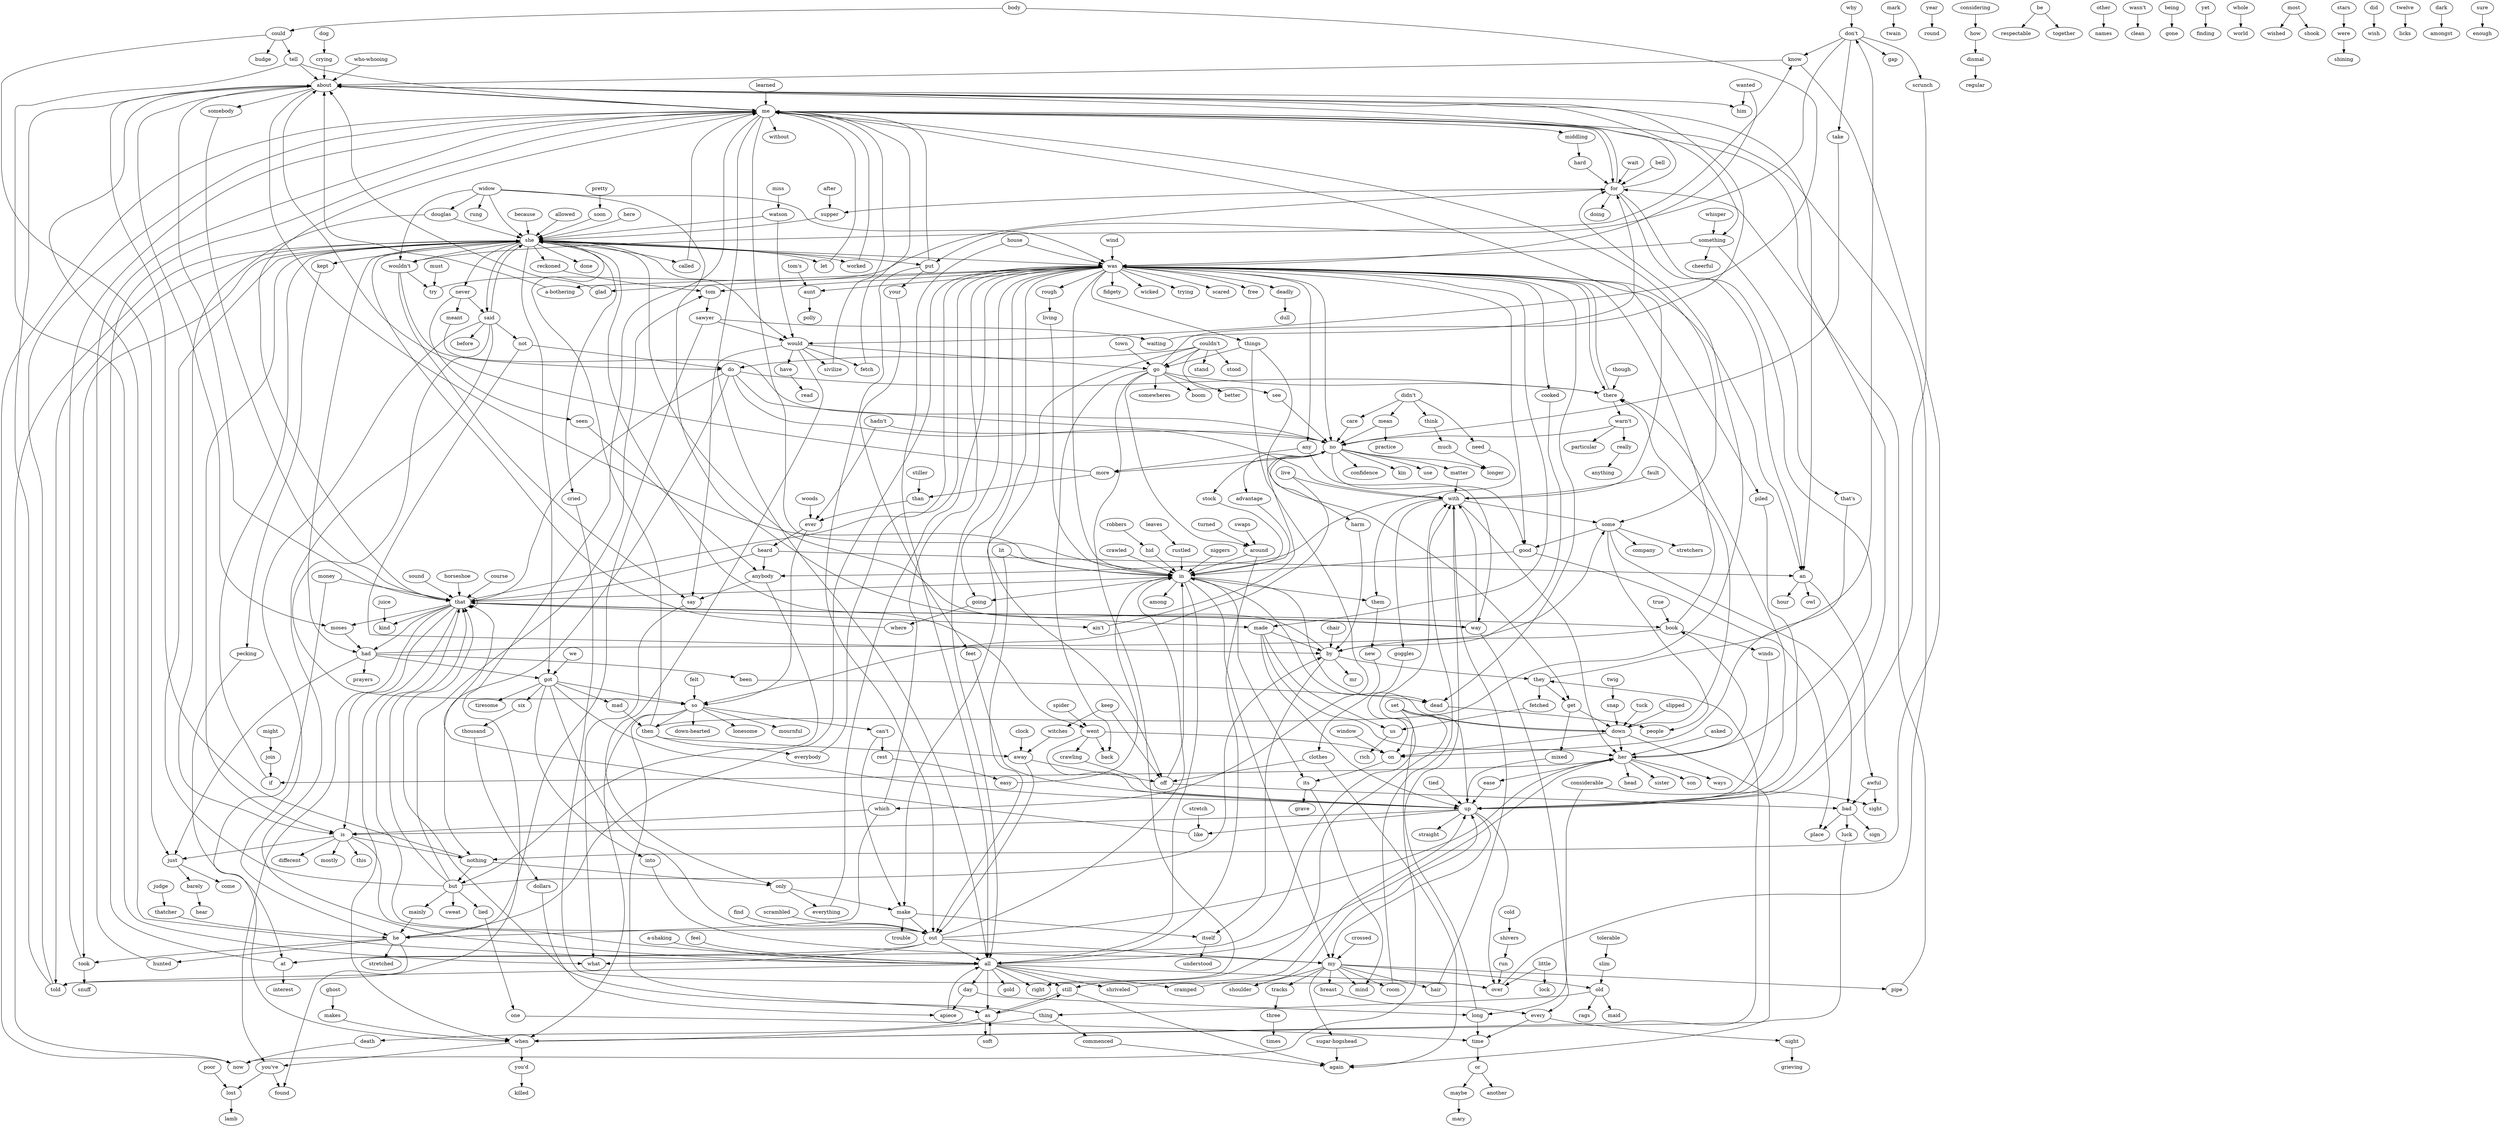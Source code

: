 digraph output {
	"don't" -> "know";
	"know" -> "about";
	"about" -> "me";
	"me" -> "without";
	"have" -> "read";
	"book" -> "by";
	"tom" -> "sawyer";
	"but" -> "that";
	"that" -> "ain't";
	"ain't" -> "no";
	"no" -> "matter";
	"that" -> "book";
	"book" -> "was";
	"was" -> "made";
	"made" -> "by";
	"by" -> "mr";
	"mark" -> "twain";
	"he" -> "told";
	"there" -> "was";
	"was" -> "things";
	"things" -> "which";
	"which" -> "he";
	"he" -> "stretched";
	"but" -> "mainly";
	"mainly" -> "he";
	"that" -> "is";
	"is" -> "nothing";
	"never" -> "seen";
	"seen" -> "anybody";
	"anybody" -> "but";
	"but" -> "lied";
	"lied" -> "one";
	"one" -> "time";
	"time" -> "or";
	"or" -> "another";
	"was" -> "aunt";
	"aunt" -> "polly";
	"or" -> "maybe";
	"maybe" -> "mary";
	"tom's" -> "aunt";
	"she" -> "is";
	"widow" -> "douglas";
	"douglas" -> "is";
	"is" -> "all";
	"all" -> "told";
	"told" -> "about";
	"about" -> "in";
	"in" -> "that";
	"which" -> "is";
	"is" -> "mostly";
	"true" -> "book";
	"with" -> "some";
	"some" -> "stretchers";
	"said" -> "before";
	"way" -> "that";
	"book" -> "winds";
	"winds" -> "up";
	"up" -> "is";
	"is" -> "this";
	"me" -> "found";
	"money" -> "that";
	"robbers" -> "hid";
	"hid" -> "in";
	"made" -> "us";
	"us" -> "rich";
	"we" -> "got";
	"got" -> "six";
	"six" -> "thousand";
	"thousand" -> "dollars";
	"dollars" -> "apiece";
	"all" -> "gold";
	"was" -> "an";
	"an" -> "awful";
	"awful" -> "sight";
	"money" -> "when";
	"was" -> "piled";
	"piled" -> "up";
	"judge" -> "thatcher";
	"thatcher" -> "he";
	"he" -> "took";
	"out" -> "at";
	"at" -> "interest";
	"fetched" -> "us";
	"day" -> "apiece";
	"apiece" -> "all";
	"year" -> "round";
	"more" -> "than";
	"body" -> "could";
	"could" -> "tell";
	"tell" -> "what";
	"do" -> "with";
	"douglas" -> "she";
	"she" -> "took";
	"took" -> "me";
	"me" -> "for";
	"for" -> "her";
	"her" -> "son";
	"allowed" -> "she";
	"she" -> "would";
	"would" -> "sivilize";
	"sivilize" -> "me";
	"was" -> "rough";
	"rough" -> "living";
	"living" -> "in";
	"house" -> "all";
	"considering" -> "how";
	"how" -> "dismal";
	"dismal" -> "regular";
	"widow" -> "was";
	"was" -> "in";
	"in" -> "all";
	"all" -> "her";
	"her" -> "ways";
	"so" -> "when";
	"couldn't" -> "stand";
	"no" -> "longer";
	"lit" -> "out";
	"got" -> "into";
	"into" -> "my";
	"my" -> "old";
	"old" -> "rags";
	"my" -> "sugar-hogshead";
	"sugar-hogshead" -> "again";
	"was" -> "free";
	"but" -> "tom";
	"sawyer" -> "he";
	"he" -> "hunted";
	"hunted" -> "me";
	"me" -> "up";
	"said" -> "he";
	"he" -> "was";
	"was" -> "going";
	"might" -> "join";
	"join" -> "if";
	"would" -> "go";
	"go" -> "back";
	"be" -> "respectable";
	"went" -> "back";
	"widow" -> "she";
	"she" -> "cried";
	"cried" -> "over";
	"over" -> "me";
	"called" -> "me";
	"poor" -> "lost";
	"lost" -> "lamb";
	"she" -> "called";
	"other" -> "names";
	"but" -> "she";
	"she" -> "never";
	"never" -> "meant";
	"meant" -> "no";
	"no" -> "harm";
	"harm" -> "by";
	"she" -> "put";
	"put" -> "me";
	"me" -> "in";
	"in" -> "them";
	"them" -> "new";
	"new" -> "clothes";
	"clothes" -> "again";
	"couldn't" -> "do";
	"do" -> "nothing";
	"nothing" -> "but";
	"but" -> "sweat";
	"feel" -> "all";
	"all" -> "cramped";
	"cramped" -> "up";
	"old" -> "thing";
	"thing" -> "commenced";
	"commenced" -> "again";
	"widow" -> "rung";
	"bell" -> "for";
	"for" -> "supper";
	"couldn't" -> "go";
	"go" -> "right";
	"wait" -> "for";
	"tuck" -> "down";
	"down" -> "her";
	"her" -> "head";
	"little" -> "over";
	"though" -> "there";
	"there" -> "warn't";
	"warn't" -> "really";
	"really" -> "anything";
	"matter" -> "with";
	"with" -> "them";
	"nothing" -> "only";
	"only" -> "everything";
	"everything" -> "was";
	"was" -> "cooked";
	"cooked" -> "by";
	"by" -> "itself";
	"is" -> "different";
	"things" -> "get";
	"get" -> "mixed";
	"mixed" -> "up";
	"juice" -> "kind";
	"swaps" -> "around";
	"things" -> "go";
	"go" -> "better";
	"after" -> "supper";
	"supper" -> "she";
	"she" -> "got";
	"got" -> "out";
	"out" -> "her";
	"her" -> "book";
	"learned" -> "me";
	"me" -> "about";
	"about" -> "moses";
	"find" -> "out";
	"out" -> "all";
	"all" -> "about";
	"about" -> "him";
	"but" -> "by";
	"by" -> "she";
	"she" -> "let";
	"out" -> "that";
	"that" -> "moses";
	"moses" -> "had";
	"had" -> "been";
	"been" -> "dead";
	"considerable" -> "long";
	"long" -> "time";
	"so" -> "then";
	"didn't" -> "care";
	"care" -> "no";
	"no" -> "more";
	"more" -> "about";
	"don't" -> "take";
	"take" -> "no";
	"no" -> "stock";
	"stock" -> "in";
	"in" -> "dead";
	"dead" -> "people";
	"pretty" -> "soon";
	"let" -> "me";
	"she" -> "wouldn't";
	"she" -> "said";
	"mean" -> "practice";
	"wasn't" -> "clean";
	"must" -> "try";
	"not" -> "do";
	"any" -> "more";
	"is" -> "just";
	"way" -> "with";
	"some" -> "people";
	"they" -> "get";
	"get" -> "down";
	"down" -> "on";
	"thing" -> "when";
	"when" -> "they";
	"they" -> "don't";
	"know" -> "nothing";
	"nothing" -> "about";
	"here" -> "she";
	"she" -> "was";
	"was" -> "a-bothering";
	"a-bothering" -> "about";
	"which" -> "was";
	"was" -> "no";
	"no" -> "kin";
	"no" -> "use";
	"being" -> "gone";
	"yet" -> "finding";
	"fault" -> "with";
	"with" -> "me";
	"for" -> "doing";
	"thing" -> "that";
	"that" -> "had";
	"had" -> "some";
	"some" -> "good";
	"good" -> "in";
	"took" -> "snuff";
	"course" -> "that";
	"that" -> "was";
	"was" -> "all";
	"all" -> "right";
	"because" -> "she";
	"she" -> "done";
	"her" -> "sister";
	"miss" -> "watson";
	"tolerable" -> "slim";
	"slim" -> "old";
	"old" -> "maid";
	"with" -> "goggles";
	"goggles" -> "on";
	"had" -> "just";
	"just" -> "come";
	"live" -> "with";
	"with" -> "her";
	"set" -> "at";
	"at" -> "me";
	"me" -> "now";
	"now" -> "with";
	"she" -> "worked";
	"worked" -> "me";
	"me" -> "middling";
	"middling" -> "hard";
	"hard" -> "for";
	"for" -> "about";
	"about" -> "an";
	"an" -> "hour";
	"widow" -> "made";
	"made" -> "her";
	"her" -> "ease";
	"ease" -> "up";
	"couldn't" -> "stood";
	"much" -> "longer";
	"then" -> "for";
	"for" -> "an";
	"was" -> "deadly";
	"deadly" -> "dull";
	"was" -> "fidgety";
	"watson" -> "would";
	"would" -> "say";
	"don't" -> "put";
	"put" -> "your";
	"your" -> "feet";
	"feet" -> "up";
	"up" -> "there";
	"don't" -> "scrunch";
	"scrunch" -> "up";
	"up" -> "like";
	"like" -> "that";
	"set" -> "up";
	"up" -> "straight";
	"soon" -> "she";
	"don't" -> "gap";
	"stretch" -> "like";
	"why" -> "don't";
	"then" -> "she";
	"she" -> "told";
	"told" -> "me";
	"me" -> "all";
	"bad" -> "place";
	"was" -> "there";
	"got" -> "mad";
	"mad" -> "then";
	"didn't" -> "mean";
	"mean" -> "no";
	"wanted" -> "was";
	"go" -> "somewheres";
	"warn't" -> "particular";
	"was" -> "wicked";
	"say" -> "what";
	"said" -> "she";
	"wouldn't" -> "say";
	"whole" -> "world";
	"live" -> "so";
	"so" -> "as";
	"good" -> "place";
	"couldn't" -> "see";
	"see" -> "no";
	"no" -> "advantage";
	"advantage" -> "in";
	"in" -> "going";
	"going" -> "where";
	"where" -> "she";
	"made" -> "up";
	"up" -> "my";
	"my" -> "mind";
	"wouldn't" -> "try";
	"try" -> "for";
	"never" -> "said";
	"said" -> "so";
	"would" -> "only";
	"only" -> "make";
	"make" -> "trouble";
	"wouldn't" -> "do";
	"do" -> "no";
	"no" -> "good";
	"now" -> "she";
	"she" -> "had";
	"had" -> "got";
	"she" -> "went";
	"went" -> "on";
	"said" -> "all";
	"body" -> "would";
	"would" -> "have";
	"do" -> "there";
	"go" -> "around";
	"around" -> "all";
	"all" -> "day";
	"day" -> "long";
	"long" -> "with";
	"didn't" -> "think";
	"think" -> "much";
	"asked" -> "her";
	"her" -> "if";
	"if" -> "she";
	"she" -> "reckoned";
	"reckoned" -> "tom";
	"sawyer" -> "would";
	"go" -> "there";
	"said" -> "not";
	"not" -> "by";
	"considerable" -> "sight";
	"was" -> "glad";
	"glad" -> "about";
	"about" -> "that";
	"wanted" -> "him";
	"be" -> "together";
	"watson" -> "she";
	"she" -> "kept";
	"kept" -> "pecking";
	"pecking" -> "at";
	"got" -> "tiresome";
	"by" -> "they";
	"they" -> "fetched";
	"niggers" -> "in";
	"had" -> "prayers";
	"then" -> "everybody";
	"everybody" -> "was";
	"was" -> "off";
	"went" -> "up";
	"my" -> "room";
	"room" -> "with";
	"set" -> "down";
	"down" -> "in";
	"chair" -> "by";
	"something" -> "cheerful";
	"warn't" -> "no";
	"felt" -> "so";
	"so" -> "lonesome";
	"most" -> "wished";
	"was" -> "dead";
	"stars" -> "were";
	"were" -> "shining";
	"leaves" -> "rustled";
	"rustled" -> "in";
	"woods" -> "ever";
	"ever" -> "so";
	"so" -> "mournful";
	"heard" -> "an";
	"an" -> "owl";
	"away" -> "off";
	"who-whooing" -> "about";
	"about" -> "somebody";
	"somebody" -> "that";
	"dog" -> "crying";
	"crying" -> "about";
	"wind" -> "was";
	"was" -> "trying";
	"whisper" -> "something";
	"couldn't" -> "make";
	"make" -> "out";
	"out" -> "what";
	"cold" -> "shivers";
	"shivers" -> "run";
	"run" -> "over";
	"then" -> "away";
	"away" -> "out";
	"out" -> "in";
	"heard" -> "that";
	"that" -> "kind";
	"sound" -> "that";
	"ghost" -> "makes";
	"makes" -> "when";
	"tell" -> "about";
	"about" -> "something";
	"something" -> "that's";
	"that's" -> "on";
	"on" -> "its";
	"its" -> "mind";
	"can't" -> "make";
	"make" -> "itself";
	"itself" -> "understood";
	"so" -> "can't";
	"can't" -> "rest";
	"rest" -> "easy";
	"easy" -> "in";
	"in" -> "its";
	"its" -> "grave";
	"go" -> "about";
	"that" -> "way";
	"way" -> "every";
	"every" -> "night";
	"night" -> "grieving";
	"got" -> "so";
	"so" -> "down-hearted";
	"did" -> "wish";
	"some" -> "company";
	"spider" -> "went";
	"went" -> "crawling";
	"crawling" -> "up";
	"my" -> "shoulder";
	"lit" -> "in";
	"could" -> "budge";
	"all" -> "shriveled";
	"shriveled" -> "up";
	"didn't" -> "need";
	"need" -> "anybody";
	"tell" -> "me";
	"me" -> "that";
	"that" -> "that";
	"awful" -> "bad";
	"bad" -> "sign";
	"would" -> "fetch";
	"fetch" -> "me";
	"me" -> "some";
	"some" -> "bad";
	"bad" -> "luck";
	"was" -> "scared";
	"most" -> "shook";
	"clothes" -> "off";
	"got" -> "up";
	"turned" -> "around";
	"around" -> "in";
	"in" -> "my";
	"my" -> "tracks";
	"tracks" -> "three";
	"three" -> "times";
	"crossed" -> "my";
	"my" -> "breast";
	"breast" -> "every";
	"every" -> "time";
	"tied" -> "up";
	"little" -> "lock";
	"my" -> "hair";
	"hair" -> "with";
	"keep" -> "witches";
	"witches" -> "away";
	"hadn't" -> "no";
	"no" -> "confidence";
	"do" -> "that";
	"that" -> "when";
	"when" -> "you've";
	"you've" -> "lost";
	"horseshoe" -> "that";
	"that" -> "you've";
	"you've" -> "found";
	"up" -> "over";
	"hadn't" -> "ever";
	"ever" -> "heard";
	"heard" -> "anybody";
	"anybody" -> "say";
	"was" -> "any";
	"any" -> "way";
	"keep" -> "off";
	"off" -> "bad";
	"luck" -> "when";
	"when" -> "you'd";
	"you'd" -> "killed";
	"down" -> "again";
	"a-shaking" -> "all";
	"all" -> "over";
	"out" -> "my";
	"my" -> "pipe";
	"pipe" -> "for";
	"house" -> "was";
	"all" -> "as";
	"as" -> "still";
	"still" -> "as";
	"as" -> "death";
	"death" -> "now";
	"widow" -> "wouldn't";
	"wouldn't" -> "know";
	"clock" -> "away";
	"off" -> "in";
	"town" -> "go";
	"go" -> "boom";
	"twelve" -> "licks";
	"all" -> "still";
	"still" -> "again";
	"stiller" -> "than";
	"than" -> "ever";
	"twig" -> "snap";
	"snap" -> "down";
	"dark" -> "amongst";
	"something" -> "was";
	"set" -> "still";
	"could" -> "just";
	"just" -> "barely";
	"barely" -> "hear";
	"down" -> "there";
	"was" -> "good";
	"as" -> "soft";
	"soft" -> "as";
	"put" -> "out";
	"scrambled" -> "out";
	"window" -> "on";
	"slipped" -> "down";
	"crawled" -> "in";
	"in" -> "among";
	"sure" -> "enough";
	"was" -> "tom";
	"sawyer" -> "waiting";
	"waiting" -> "for";
	"for" -> "me";
}
